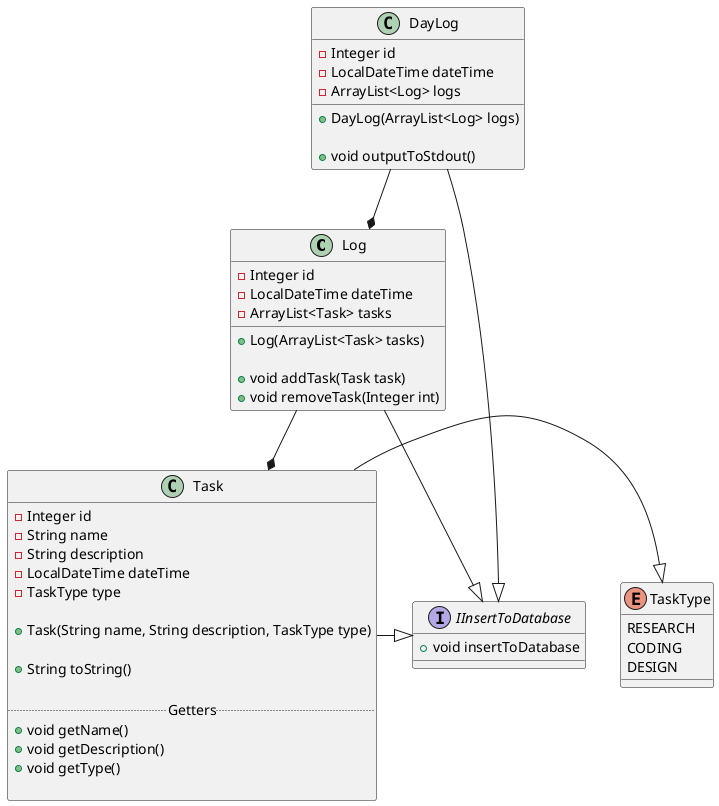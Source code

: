 @startuml
'https://plantuml.com/class-diagram

Log --* Task
DayLog --* Log
Task -|> TaskType

DayLog -|> IInsertToDatabase
Log -|> IInsertToDatabase
Task -|> IInsertToDatabase

enum TaskType {
    RESEARCH
    CODING
    DESIGN
}

class Task {
    - Integer id
    - String name
    - String description
    - LocalDateTime dateTime
    - TaskType type

    + Task(String name, String description, TaskType type)

    + String toString()

    .. Getters ..
    + void getName()
    + void getDescription()
    + void getType()

}

class Log {
    - Integer id
    - LocalDateTime dateTime
    - ArrayList<Task> tasks

    + Log(ArrayList<Task> tasks)

    + void addTask(Task task)
    + void removeTask(Integer int)
}

class DayLog {
    - Integer id
    - LocalDateTime dateTime
    - ArrayList<Log> logs

    + DayLog(ArrayList<Log> logs)

    + void outputToStdout()
}

interface IInsertToDatabase {
    + void insertToDatabase
}
@enduml